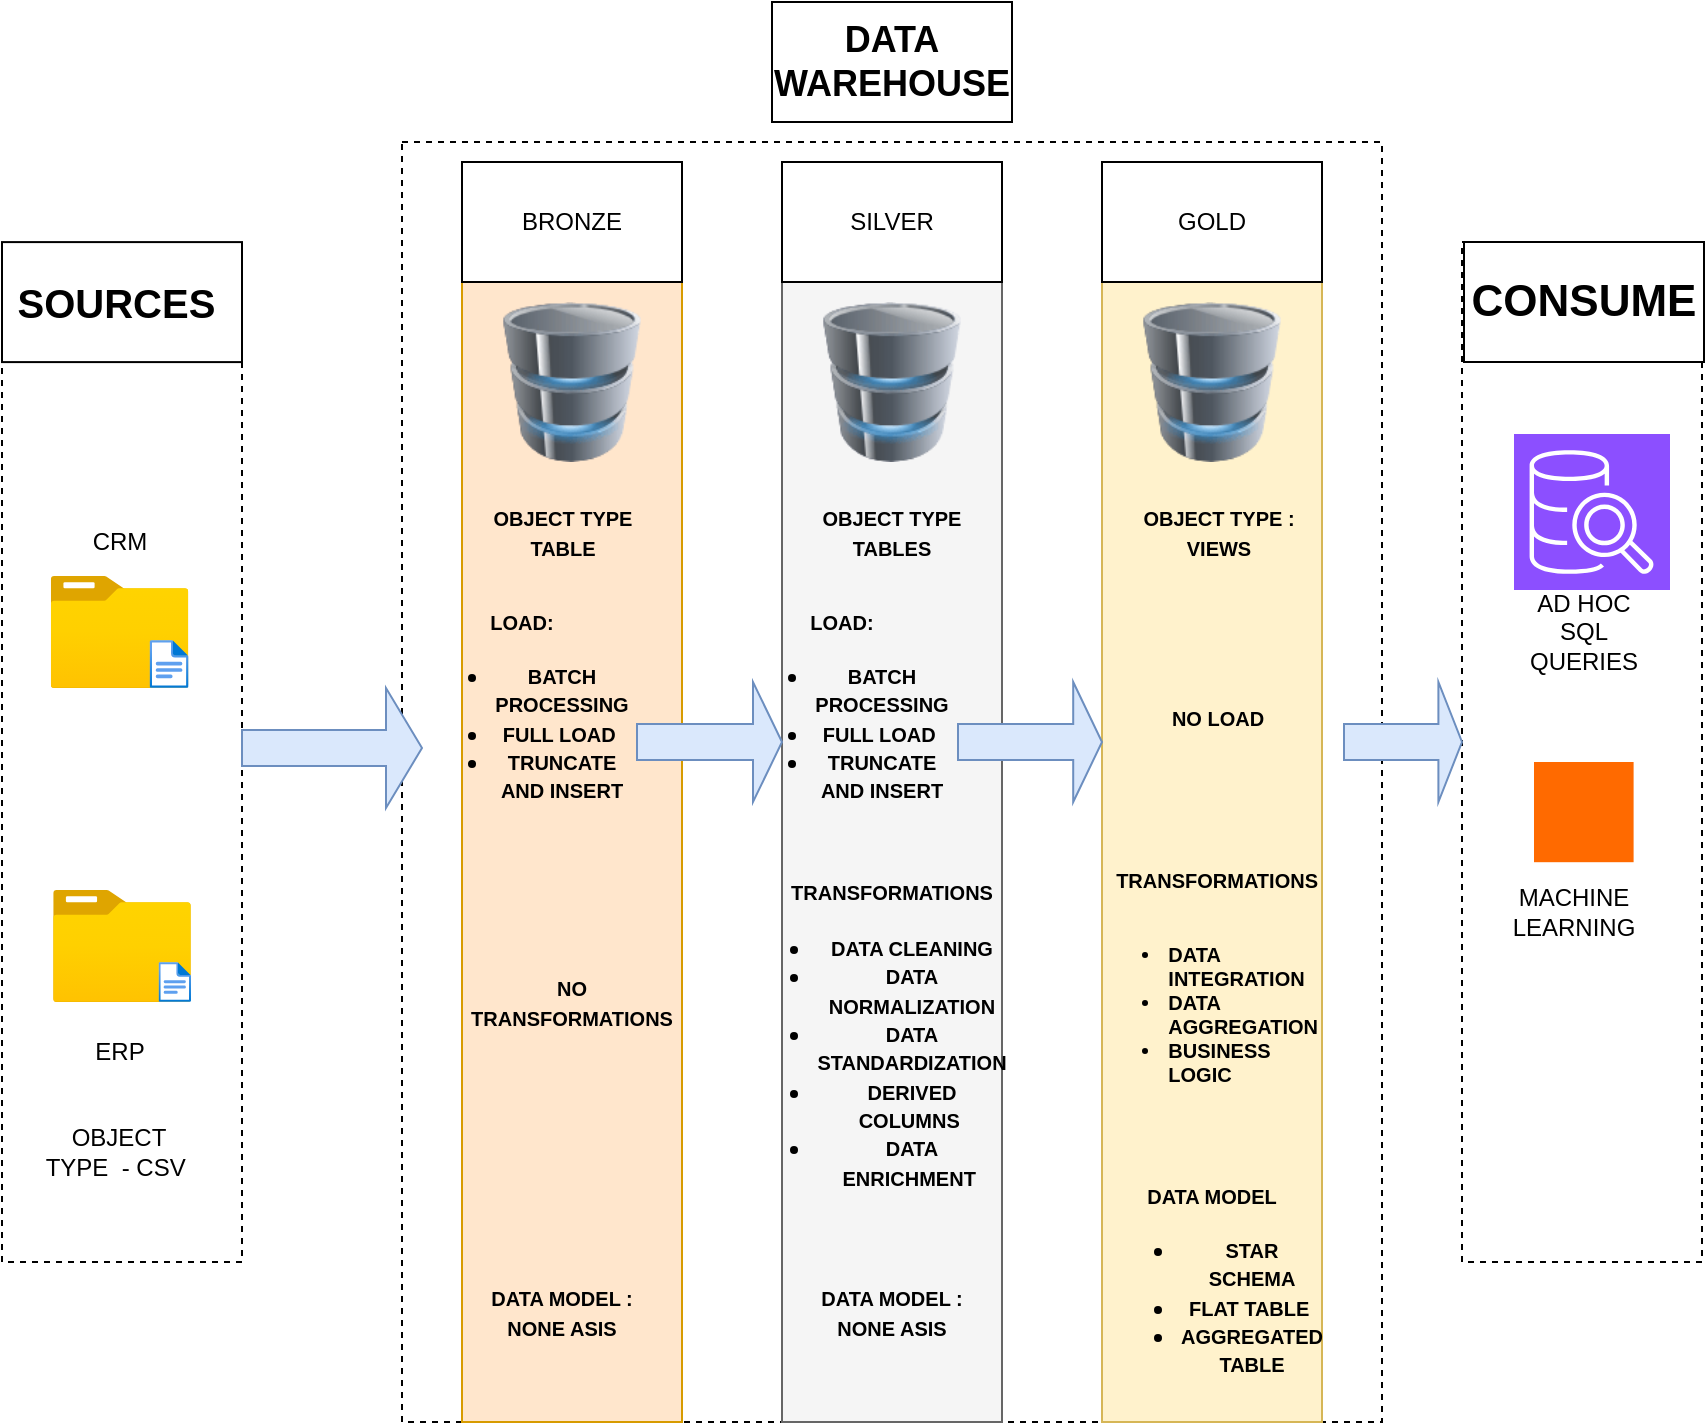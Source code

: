 <mxfile version="27.0.9">
  <diagram name="Page-1" id="wk9XwsqLRQ4xwbjO5wLx">
    <mxGraphModel dx="1042" dy="722" grid="1" gridSize="10" guides="1" tooltips="1" connect="1" arrows="0" fold="1" page="1" pageScale="1" pageWidth="3300" pageHeight="4681" math="0" shadow="0">
      <root>
        <mxCell id="0" />
        <mxCell id="1" parent="0" />
        <mxCell id="S8L_hncRZXWJdHKagDqa-1" value="" style="rounded=0;whiteSpace=wrap;html=1;strokeColor=default;dashed=1;" parent="1" vertex="1">
          <mxGeometry x="170" y="260.05" width="120" height="450" as="geometry" />
        </mxCell>
        <mxCell id="S8L_hncRZXWJdHKagDqa-2" value="&lt;b&gt;&lt;font style=&quot;font-size: 20px;&quot;&gt;SOURCES&amp;nbsp;&lt;/font&gt;&lt;/b&gt;" style="rounded=0;whiteSpace=wrap;html=1;strokeColor=default;" parent="1" vertex="1">
          <mxGeometry x="170" y="200.05" width="120" height="60" as="geometry" />
        </mxCell>
        <mxCell id="S8L_hncRZXWJdHKagDqa-14" value="" style="image;aspect=fixed;html=1;points=[];align=center;fontSize=12;image=img/lib/azure2/general/Folder_Blank.svg;" parent="1" vertex="1">
          <mxGeometry x="194.27" y="367" width="69" height="56.0" as="geometry" />
        </mxCell>
        <mxCell id="S8L_hncRZXWJdHKagDqa-18" value="" style="image;aspect=fixed;html=1;points=[];align=center;fontSize=12;image=img/lib/azure2/general/Folder_Blank.svg;" parent="1" vertex="1">
          <mxGeometry x="195.5" y="524" width="69" height="56.0" as="geometry" />
        </mxCell>
        <mxCell id="S8L_hncRZXWJdHKagDqa-25" value="OBJECT TYPE&amp;nbsp; - CSV&amp;nbsp;" style="text;html=1;align=center;verticalAlign=middle;whiteSpace=wrap;rounded=0;" parent="1" vertex="1">
          <mxGeometry x="186.27" y="640" width="85" height="30" as="geometry" />
        </mxCell>
        <mxCell id="S8L_hncRZXWJdHKagDqa-3" value="" style="rounded=0;whiteSpace=wrap;html=1;dashed=1;" parent="1" vertex="1">
          <mxGeometry x="370" y="150" width="490" height="640" as="geometry" />
        </mxCell>
        <mxCell id="S8L_hncRZXWJdHKagDqa-4" value="&lt;b&gt;&lt;font style=&quot;font-size: 18px;&quot;&gt;DATA WAREHOUSE&lt;/font&gt;&lt;/b&gt;" style="rounded=0;whiteSpace=wrap;html=1;" parent="1" vertex="1">
          <mxGeometry x="555" y="80" width="120" height="60" as="geometry" />
        </mxCell>
        <mxCell id="S8L_hncRZXWJdHKagDqa-6" value="" style="rounded=0;whiteSpace=wrap;html=1;dashed=1;" parent="1" vertex="1">
          <mxGeometry x="900" y="200" width="120" height="510" as="geometry" />
        </mxCell>
        <mxCell id="S8L_hncRZXWJdHKagDqa-7" value="&lt;b&gt;&lt;font style=&quot;font-size: 22px;&quot;&gt;CONSUME&lt;/font&gt;&lt;/b&gt;" style="rounded=0;whiteSpace=wrap;html=1;" parent="1" vertex="1">
          <mxGeometry x="901" y="200" width="120" height="60" as="geometry" />
        </mxCell>
        <mxCell id="S8L_hncRZXWJdHKagDqa-8" value="" style="rounded=0;whiteSpace=wrap;html=1;fillColor=#ffe6cc;strokeColor=#d79b00;" parent="1" vertex="1">
          <mxGeometry x="400" y="220" width="110" height="570" as="geometry" />
        </mxCell>
        <mxCell id="S8L_hncRZXWJdHKagDqa-9" value="" style="rounded=0;whiteSpace=wrap;html=1;fillColor=#f5f5f5;fontColor=#333333;strokeColor=#666666;" parent="1" vertex="1">
          <mxGeometry x="560" y="210" width="110" height="580" as="geometry" />
        </mxCell>
        <mxCell id="S8L_hncRZXWJdHKagDqa-10" value="" style="rounded=0;whiteSpace=wrap;html=1;fillColor=#fff2cc;strokeColor=#d6b656;" parent="1" vertex="1">
          <mxGeometry x="720" y="200" width="110" height="590" as="geometry" />
        </mxCell>
        <mxCell id="S8L_hncRZXWJdHKagDqa-11" value="BRONZE" style="rounded=0;whiteSpace=wrap;html=1;" parent="1" vertex="1">
          <mxGeometry x="400" y="160" width="110" height="60" as="geometry" />
        </mxCell>
        <mxCell id="S8L_hncRZXWJdHKagDqa-12" value="SILVER" style="rounded=0;whiteSpace=wrap;html=1;" parent="1" vertex="1">
          <mxGeometry x="560" y="160" width="110" height="60" as="geometry" />
        </mxCell>
        <mxCell id="S8L_hncRZXWJdHKagDqa-13" value="GOLD" style="rounded=0;whiteSpace=wrap;html=1;" parent="1" vertex="1">
          <mxGeometry x="720" y="160" width="110" height="60" as="geometry" />
        </mxCell>
        <mxCell id="S8L_hncRZXWJdHKagDqa-19" value="" style="image;aspect=fixed;html=1;points=[];align=center;fontSize=12;image=img/lib/azure2/general/File.svg;" parent="1" vertex="1">
          <mxGeometry x="243.79" y="399" width="19.48" height="24" as="geometry" />
        </mxCell>
        <mxCell id="S8L_hncRZXWJdHKagDqa-20" value="" style="image;aspect=fixed;html=1;points=[];align=center;fontSize=12;image=img/lib/azure2/general/File.svg;" parent="1" vertex="1">
          <mxGeometry x="248.27" y="560" width="16.23" height="20" as="geometry" />
        </mxCell>
        <mxCell id="S8L_hncRZXWJdHKagDqa-21" value="CRM" style="rounded=0;whiteSpace=wrap;html=1;strokeColor=none;" parent="1" vertex="1">
          <mxGeometry x="203.77" y="345" width="50" height="10" as="geometry" />
        </mxCell>
        <mxCell id="S8L_hncRZXWJdHKagDqa-22" value="ERP" style="rounded=0;whiteSpace=wrap;html=1;strokeColor=none;" parent="1" vertex="1">
          <mxGeometry x="203.77" y="595" width="50" height="20" as="geometry" />
        </mxCell>
        <mxCell id="S8L_hncRZXWJdHKagDqa-26" value="" style="shape=singleArrow;whiteSpace=wrap;html=1;fillColor=#dae8fc;strokeColor=#6c8ebf;" parent="1" vertex="1">
          <mxGeometry x="841" y="420" width="59" height="60" as="geometry" />
        </mxCell>
        <mxCell id="S8L_hncRZXWJdHKagDqa-28" value="" style="shape=singleArrow;whiteSpace=wrap;html=1;fillColor=#dae8fc;strokeColor=#6c8ebf;" parent="1" vertex="1">
          <mxGeometry x="290" y="423" width="90" height="60" as="geometry" />
        </mxCell>
        <mxCell id="S8L_hncRZXWJdHKagDqa-29" value="" style="shape=singleArrow;whiteSpace=wrap;html=1;fillColor=#dae8fc;strokeColor=#6c8ebf;" parent="1" vertex="1">
          <mxGeometry x="487.5" y="420" width="72.5" height="60" as="geometry" />
        </mxCell>
        <mxCell id="S8L_hncRZXWJdHKagDqa-30" value="" style="shape=singleArrow;whiteSpace=wrap;html=1;fillColor=#dae8fc;strokeColor=#6c8ebf;" parent="1" vertex="1">
          <mxGeometry x="648" y="420" width="72" height="60" as="geometry" />
        </mxCell>
        <mxCell id="S8L_hncRZXWJdHKagDqa-31" value="" style="image;html=1;image=img/lib/clip_art/computers/Database_128x128.png" parent="1" vertex="1">
          <mxGeometry x="415" y="230" width="80" height="80" as="geometry" />
        </mxCell>
        <mxCell id="S8L_hncRZXWJdHKagDqa-32" value="" style="image;html=1;image=img/lib/clip_art/computers/Database_128x128.png" parent="1" vertex="1">
          <mxGeometry x="575" y="230" width="80" height="80" as="geometry" />
        </mxCell>
        <mxCell id="S8L_hncRZXWJdHKagDqa-33" value="" style="image;html=1;image=img/lib/clip_art/computers/Database_128x128.png" parent="1" vertex="1">
          <mxGeometry x="735" y="230" width="80" height="80" as="geometry" />
        </mxCell>
        <mxCell id="S8L_hncRZXWJdHKagDqa-35" value="&lt;font style=&quot;font-size: 10px;&quot;&gt;&lt;b style=&quot;&quot;&gt;LOAD:&lt;/b&gt;&lt;/font&gt;&lt;div&gt;&lt;ul&gt;&lt;li&gt;&lt;font style=&quot;font-size: 10px;&quot;&gt;&lt;b&gt;BATCH PROCESSING&lt;/b&gt;&lt;/font&gt;&lt;/li&gt;&lt;li&gt;&lt;font style=&quot;font-size: 10px;&quot;&gt;&lt;b&gt;FULL LOAD&amp;nbsp;&lt;/b&gt;&lt;/font&gt;&lt;/li&gt;&lt;li&gt;&lt;font style=&quot;font-size: 10px;&quot;&gt;&lt;b style=&quot;&quot;&gt;TRUNCATE AND INSERT&lt;/b&gt;&lt;/font&gt;&lt;/li&gt;&lt;/ul&gt;&lt;/div&gt;" style="text;html=1;align=center;verticalAlign=middle;whiteSpace=wrap;rounded=0;" parent="1" vertex="1">
          <mxGeometry x="400" y="423" width="60" height="30" as="geometry" />
        </mxCell>
        <mxCell id="S8L_hncRZXWJdHKagDqa-36" value="&lt;font style=&quot;font-size: 10px;&quot;&gt;&lt;b style=&quot;&quot;&gt;NO TRANSFORMATIONS&lt;/b&gt;&lt;/font&gt;" style="text;html=1;align=center;verticalAlign=middle;whiteSpace=wrap;rounded=0;" parent="1" vertex="1">
          <mxGeometry x="425" y="565" width="60" height="30" as="geometry" />
        </mxCell>
        <mxCell id="S8L_hncRZXWJdHKagDqa-37" value="&lt;font style=&quot;font-size: 10px;&quot;&gt;&lt;b style=&quot;&quot;&gt;DATA MODEL : NONE ASIS&lt;/b&gt;&lt;/font&gt;" style="text;html=1;align=center;verticalAlign=middle;whiteSpace=wrap;rounded=0;" parent="1" vertex="1">
          <mxGeometry x="405" y="720" width="90" height="30" as="geometry" />
        </mxCell>
        <mxCell id="S8L_hncRZXWJdHKagDqa-38" value="&lt;font style=&quot;font-size: 10px;&quot;&gt;&lt;b&gt;LOAD:&lt;/b&gt;&lt;/font&gt;&lt;div&gt;&lt;ul&gt;&lt;li&gt;&lt;font style=&quot;font-size: 10px;&quot;&gt;&lt;b&gt;BATCH PROCESSING&lt;/b&gt;&lt;/font&gt;&lt;/li&gt;&lt;li&gt;&lt;font style=&quot;font-size: 10px;&quot;&gt;&lt;b&gt;FULL LOAD&amp;nbsp;&lt;/b&gt;&lt;/font&gt;&lt;/li&gt;&lt;li&gt;&lt;font style=&quot;font-size: 10px;&quot;&gt;&lt;b&gt;TRUNCATE AND INSERT&lt;/b&gt;&lt;/font&gt;&lt;/li&gt;&lt;/ul&gt;&lt;/div&gt;" style="text;html=1;align=center;verticalAlign=middle;whiteSpace=wrap;rounded=0;" parent="1" vertex="1">
          <mxGeometry x="560" y="423" width="60" height="30" as="geometry" />
        </mxCell>
        <mxCell id="S8L_hncRZXWJdHKagDqa-39" value="&lt;font style=&quot;font-size: 10px;&quot;&gt;&lt;b style=&quot;&quot;&gt;OBJECT TYPE TABLES&lt;/b&gt;&lt;/font&gt;" style="text;html=1;align=center;verticalAlign=middle;whiteSpace=wrap;rounded=0;" parent="1" vertex="1">
          <mxGeometry x="575" y="330" width="80" height="30" as="geometry" />
        </mxCell>
        <mxCell id="S8L_hncRZXWJdHKagDqa-40" value="&lt;font style=&quot;font-size: 10px;&quot;&gt;&lt;b&gt;TRANSFORMATIONS&lt;/b&gt;&lt;/font&gt;" style="text;html=1;align=center;verticalAlign=middle;whiteSpace=wrap;rounded=0;" parent="1" vertex="1">
          <mxGeometry x="585" y="510.1" width="60" height="30" as="geometry" />
        </mxCell>
        <mxCell id="S8L_hncRZXWJdHKagDqa-41" value="&lt;font style=&quot;font-size: 10px;&quot;&gt;&lt;b style=&quot;&quot;&gt;OBJECT TYPE TABLE&lt;/b&gt;&lt;/font&gt;" style="text;html=1;align=center;verticalAlign=middle;whiteSpace=wrap;rounded=0;" parent="1" vertex="1">
          <mxGeometry x="412.5" y="330" width="75" height="30" as="geometry" />
        </mxCell>
        <mxCell id="S8L_hncRZXWJdHKagDqa-42" value="&lt;ul&gt;&lt;li&gt;&lt;font style=&quot;font-size: 10px;&quot;&gt;&lt;b style=&quot;&quot;&gt;DATA CLEANING&lt;/b&gt;&lt;/font&gt;&lt;/li&gt;&lt;li&gt;&lt;font style=&quot;font-size: 10px;&quot;&gt;&lt;b&gt;DATA NORMALIZATION&lt;/b&gt;&lt;/font&gt;&lt;/li&gt;&lt;li&gt;&lt;font style=&quot;font-size: 10px;&quot;&gt;&lt;b&gt;DATA STANDARDIZATION&lt;/b&gt;&lt;/font&gt;&lt;/li&gt;&lt;li&gt;&lt;font style=&quot;font-size: 10px;&quot;&gt;&lt;b&gt;DERIVED COLUMNS&amp;nbsp;&lt;/b&gt;&lt;/font&gt;&lt;/li&gt;&lt;li&gt;&lt;font style=&quot;font-size: 10px;&quot;&gt;&lt;b style=&quot;&quot;&gt;DATA ENRICHMENT&amp;nbsp;&lt;/b&gt;&lt;/font&gt;&lt;/li&gt;&lt;/ul&gt;" style="text;html=1;align=center;verticalAlign=middle;whiteSpace=wrap;rounded=0;" parent="1" vertex="1">
          <mxGeometry x="575" y="595" width="60" height="30" as="geometry" />
        </mxCell>
        <mxCell id="S8L_hncRZXWJdHKagDqa-43" value="&lt;font style=&quot;font-size: 10px;&quot;&gt;&lt;b style=&quot;&quot;&gt;DATA MODEL : NONE ASIS&lt;/b&gt;&lt;/font&gt;" style="text;html=1;align=center;verticalAlign=middle;whiteSpace=wrap;rounded=0;" parent="1" vertex="1">
          <mxGeometry x="570" y="720" width="90" height="30" as="geometry" />
        </mxCell>
        <mxCell id="S8L_hncRZXWJdHKagDqa-44" value="&lt;font style=&quot;font-size: 10px;&quot;&gt;&lt;b&gt;OBJECT TYPE : VIEWS&lt;/b&gt;&lt;/font&gt;" style="text;html=1;align=center;verticalAlign=middle;whiteSpace=wrap;rounded=0;" parent="1" vertex="1">
          <mxGeometry x="735.5" y="330" width="85" height="30" as="geometry" />
        </mxCell>
        <mxCell id="S8L_hncRZXWJdHKagDqa-45" value="&lt;font style=&quot;font-size: 10px;&quot;&gt;&lt;b&gt;NO LOAD&lt;/b&gt;&lt;/font&gt;" style="text;html=1;align=center;verticalAlign=middle;whiteSpace=wrap;rounded=0;" parent="1" vertex="1">
          <mxGeometry x="748" y="423" width="60" height="30" as="geometry" />
        </mxCell>
        <mxCell id="S8L_hncRZXWJdHKagDqa-46" value="&lt;b style=&quot;font-size: 10px; background-color: transparent; color: light-dark(rgb(0, 0, 0), rgb(255, 255, 255));&quot;&gt;&amp;nbsp; TRANSFORMATIONS&lt;/b&gt;&lt;div&gt;&lt;br&gt;&lt;/div&gt;&lt;div&gt;&lt;span style=&quot;font-size: 10px;&quot;&gt;&lt;b&gt;&lt;div style=&quot;&quot;&gt;&lt;ul&gt;&lt;li style=&quot;text-align: left;&quot;&gt;&lt;b style=&quot;background-color: transparent; color: light-dark(rgb(0, 0, 0), rgb(255, 255, 255));&quot;&gt;DATA INTEGRATION&lt;/b&gt;&lt;/li&gt;&lt;li style=&quot;text-align: left;&quot;&gt;&lt;b style=&quot;background-color: transparent; color: light-dark(rgb(0, 0, 0), rgb(255, 255, 255));&quot;&gt;DATA AGGREGATION&lt;/b&gt;&lt;/li&gt;&lt;li style=&quot;text-align: left;&quot;&gt;&lt;b style=&quot;background-color: transparent; color: light-dark(rgb(0, 0, 0), rgb(255, 255, 255));&quot;&gt;BUSINESS LOGIC&lt;/b&gt;&lt;/li&gt;&lt;/ul&gt;&lt;/div&gt;&lt;/b&gt;&lt;/span&gt;&lt;/div&gt;" style="text;html=1;align=right;verticalAlign=middle;whiteSpace=wrap;rounded=0;" parent="1" vertex="1">
          <mxGeometry x="770" y="494" width="60" height="156" as="geometry" />
        </mxCell>
        <mxCell id="S8L_hncRZXWJdHKagDqa-47" value="&lt;font style=&quot;font-size: 10px;&quot;&gt;&lt;b&gt;DATA MODEL&lt;/b&gt;&lt;/font&gt;&lt;div&gt;&lt;ul&gt;&lt;li&gt;&lt;font style=&quot;font-size: 10px;&quot;&gt;&lt;b&gt;STAR SCHEMA&lt;/b&gt;&lt;/font&gt;&lt;/li&gt;&lt;li&gt;&lt;font style=&quot;font-size: 10px;&quot;&gt;&lt;b&gt;FLAT TABLE&amp;nbsp;&lt;/b&gt;&lt;/font&gt;&lt;/li&gt;&lt;li&gt;&lt;font style=&quot;font-size: 10px;&quot;&gt;&lt;b&gt;AGGREGATED TABLE&lt;/b&gt;&lt;/font&gt;&lt;/li&gt;&lt;/ul&gt;&lt;/div&gt;" style="text;html=1;align=center;verticalAlign=middle;whiteSpace=wrap;rounded=0;" parent="1" vertex="1">
          <mxGeometry x="745" y="710.05" width="60" height="30" as="geometry" />
        </mxCell>
        <mxCell id="S8L_hncRZXWJdHKagDqa-48" value="" style="points=[];aspect=fixed;html=1;align=center;shadow=0;dashed=0;fillColor=#FF6A00;strokeColor=none;shape=mxgraph.alibaba_cloud.machine_learning;" parent="1" vertex="1">
          <mxGeometry x="936" y="460" width="49.8" height="50.1" as="geometry" />
        </mxCell>
        <mxCell id="S8L_hncRZXWJdHKagDqa-49" value="MACHINE LEARNING" style="text;html=1;align=center;verticalAlign=middle;whiteSpace=wrap;rounded=0;" parent="1" vertex="1">
          <mxGeometry x="926" y="520" width="60" height="30" as="geometry" />
        </mxCell>
        <mxCell id="S8L_hncRZXWJdHKagDqa-50" value="" style="sketch=0;points=[[0,0,0],[0.25,0,0],[0.5,0,0],[0.75,0,0],[1,0,0],[0,1,0],[0.25,1,0],[0.5,1,0],[0.75,1,0],[1,1,0],[0,0.25,0],[0,0.5,0],[0,0.75,0],[1,0.25,0],[1,0.5,0],[1,0.75,0]];outlineConnect=0;fontColor=#232F3E;fillColor=#8C4FFF;strokeColor=#ffffff;dashed=0;verticalLabelPosition=bottom;verticalAlign=top;align=center;html=1;fontSize=12;fontStyle=0;aspect=fixed;shape=mxgraph.aws4.resourceIcon;resIcon=mxgraph.aws4.sql_workbench;" parent="1" vertex="1">
          <mxGeometry x="926" y="296" width="78" height="78" as="geometry" />
        </mxCell>
        <mxCell id="S8L_hncRZXWJdHKagDqa-51" value="AD HOC SQL QUERIES" style="text;html=1;align=center;verticalAlign=middle;whiteSpace=wrap;rounded=0;" parent="1" vertex="1">
          <mxGeometry x="931" y="380" width="60" height="30" as="geometry" />
        </mxCell>
      </root>
    </mxGraphModel>
  </diagram>
</mxfile>
